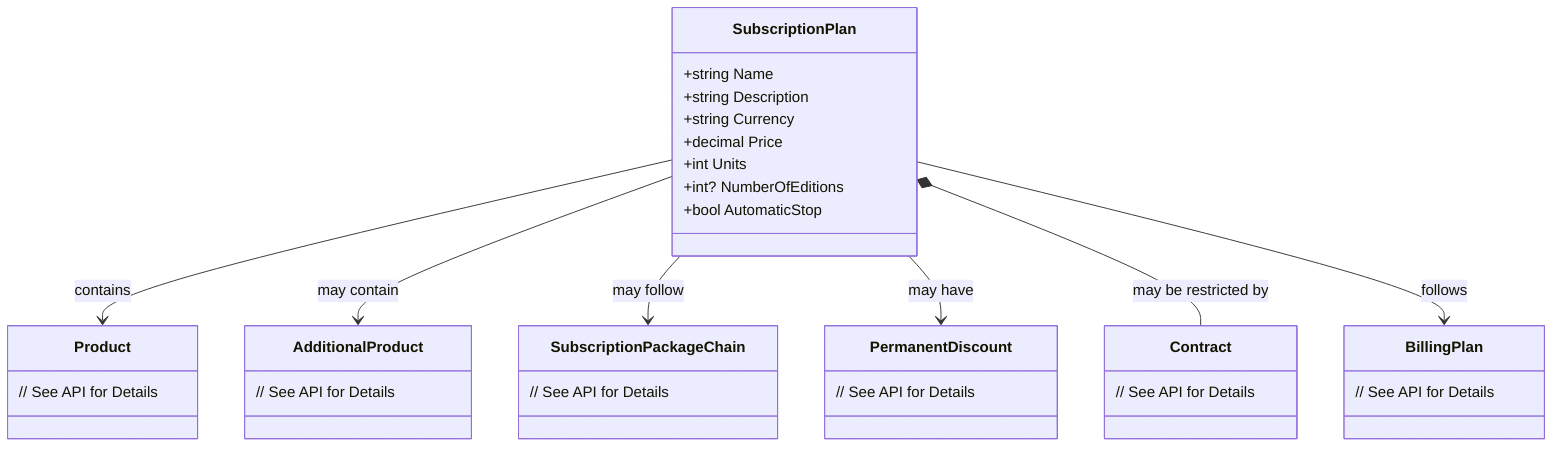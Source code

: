 classDiagram
  class SubscriptionPlan {
    +string Name
    +string Description
    +string Currency
    +decimal Price
    +int Units
    +int? NumberOfEditions
    +bool AutomaticStop
  }

  class Product {
    // See API for Details
  }

  class AdditionalProduct {
    // See API for Details
  }

  class SubscriptionPackageChain {
     // See API for Details
  }
  class PermanentDiscount {
    // See API for Details
  }
  class Contract {
    // See API for Details
  }
  class BillingPlan {
    // See API for Details
  }

  SubscriptionPlan --> Product : contains
  SubscriptionPlan --> AdditionalProduct : may contain
  SubscriptionPlan --> SubscriptionPackageChain : may follow
  SubscriptionPlan --> PermanentDiscount : may have
  SubscriptionPlan *-- Contract : may be restricted by
  SubscriptionPlan --> BillingPlan : follows